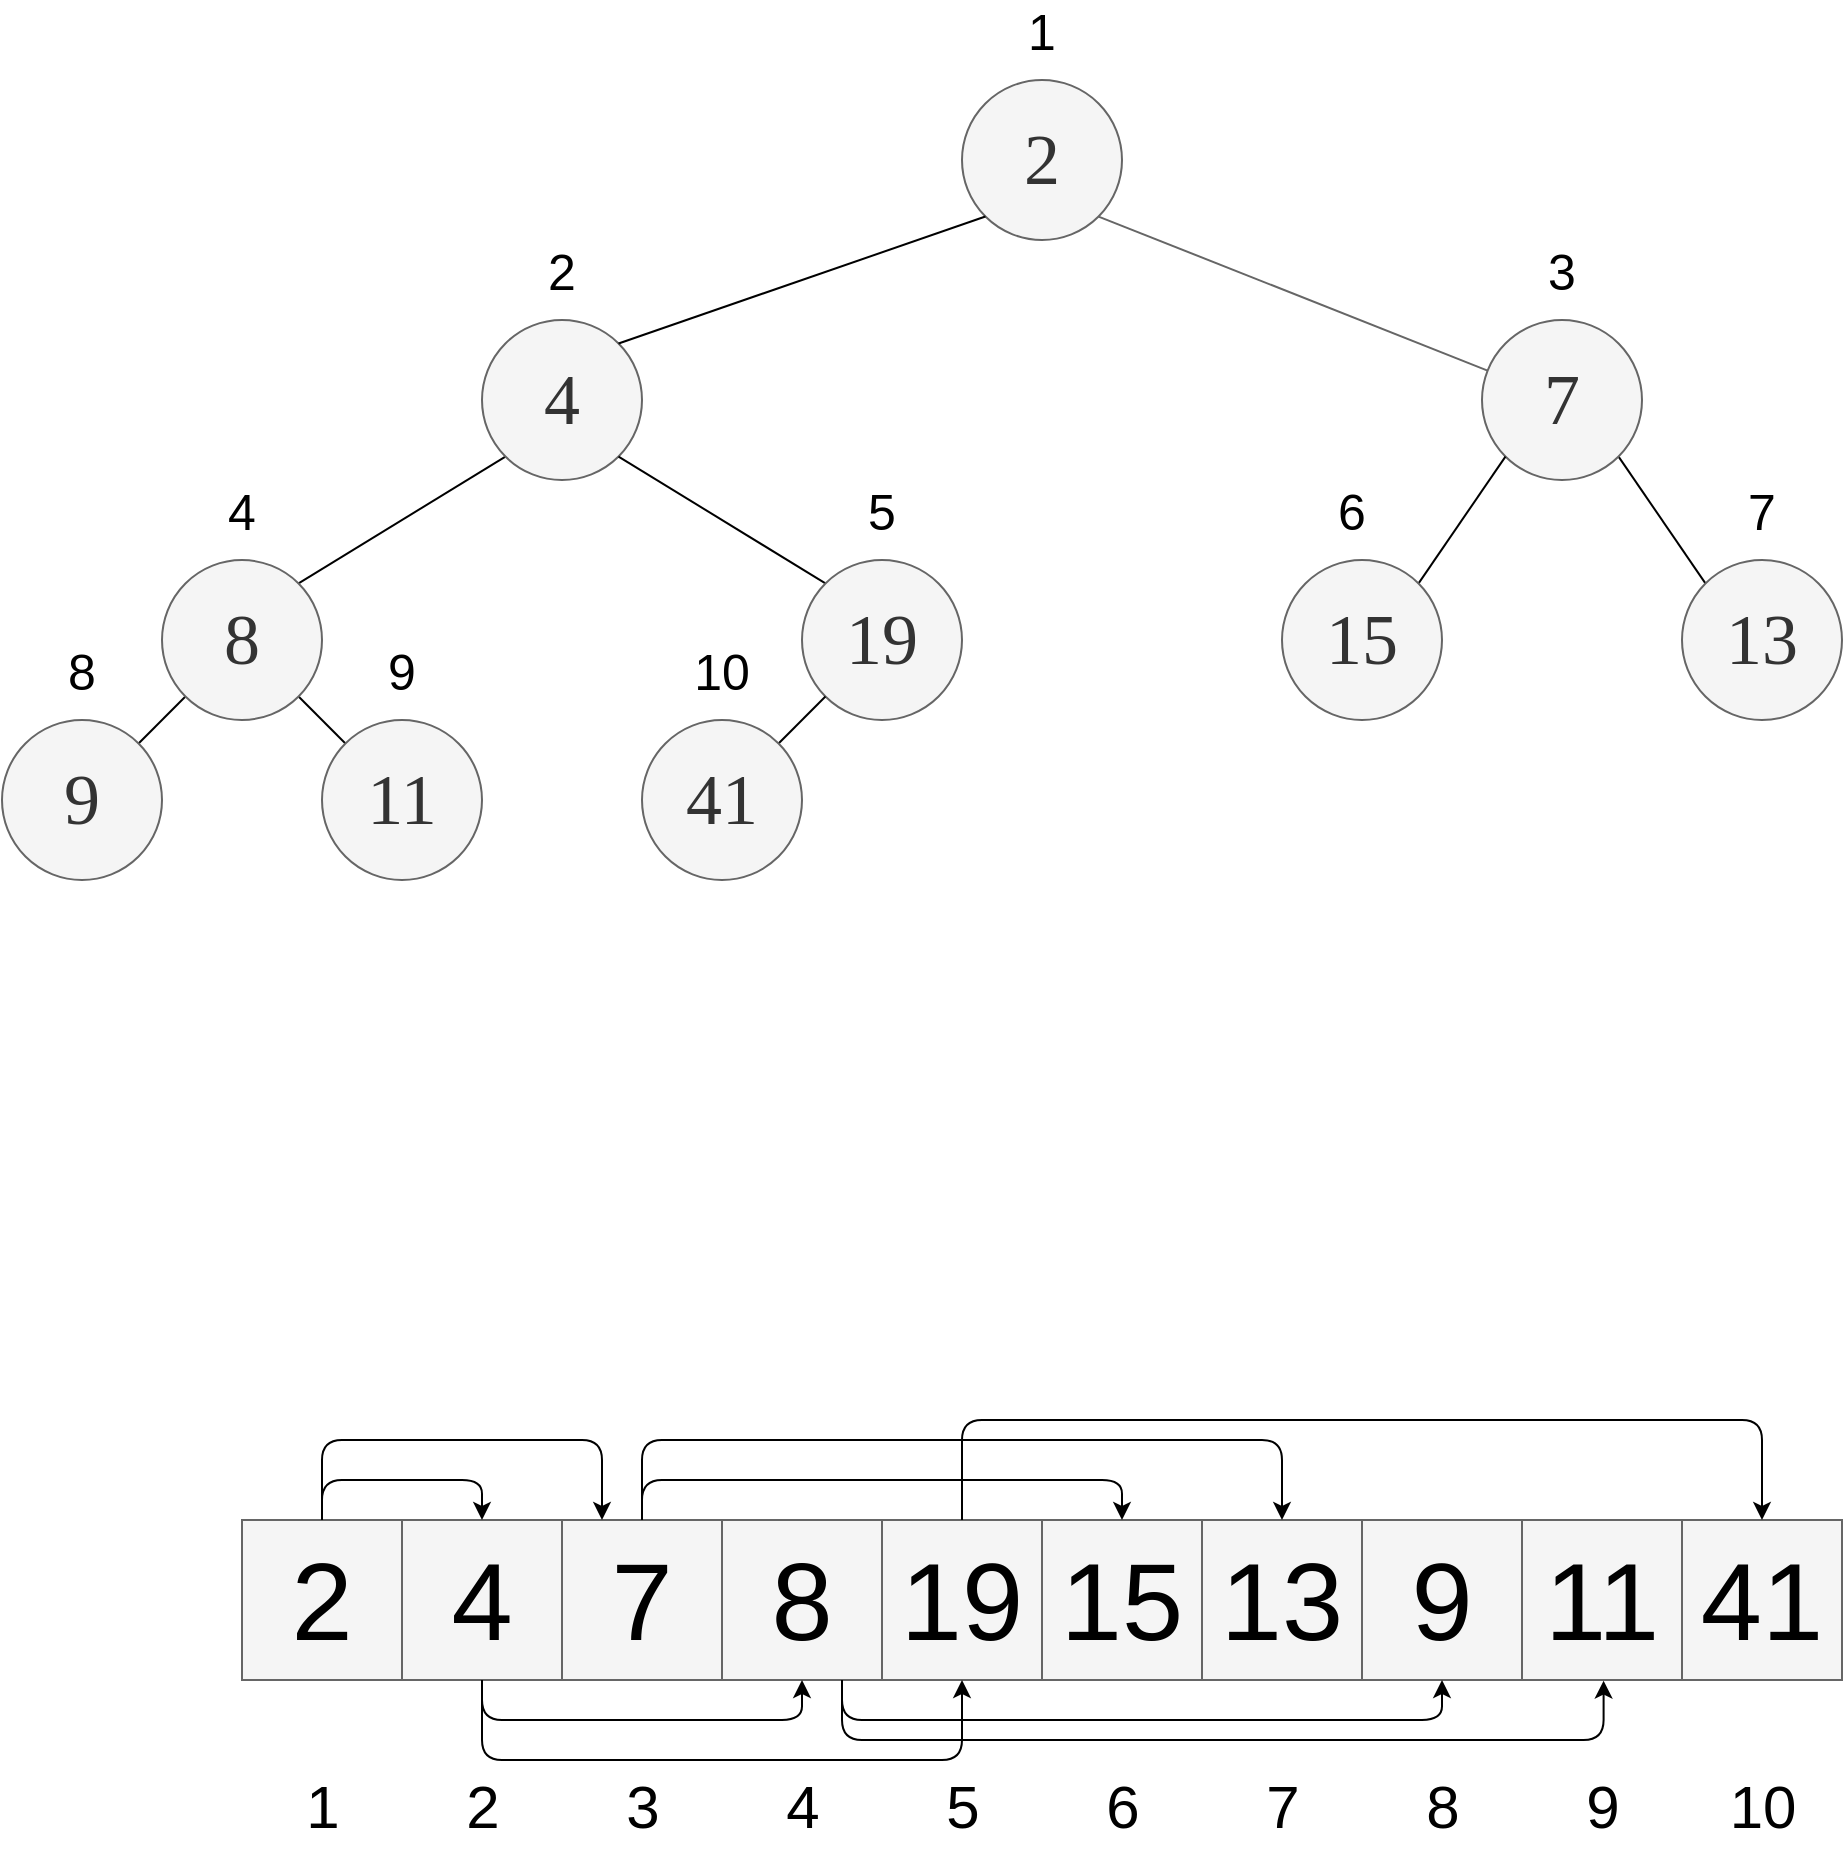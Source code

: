 <mxfile version="24.8.0">
  <diagram name="Page-1" id="sp3Dmw4lJcXoA3HooRZM">
    <mxGraphModel dx="1041" dy="973" grid="1" gridSize="10" guides="1" tooltips="1" connect="1" arrows="1" fold="1" page="1" pageScale="1" pageWidth="1654" pageHeight="2336" math="0" shadow="0">
      <root>
        <mxCell id="0" />
        <mxCell id="1" parent="0" />
        <mxCell id="R22fCnHGFZq9iobNYwOA-1" value="&lt;font face=&quot;Verdana&quot; style=&quot;font-size: 36px;&quot;&gt;2&lt;/font&gt;" style="ellipse;whiteSpace=wrap;html=1;aspect=fixed;fillColor=#f5f5f5;strokeColor=#666666;fontColor=#333333;" vertex="1" parent="1">
          <mxGeometry x="640" y="280" width="80" height="80" as="geometry" />
        </mxCell>
        <mxCell id="R22fCnHGFZq9iobNYwOA-31" style="rounded=0;orthogonalLoop=1;jettySize=auto;html=1;exitX=0;exitY=1;exitDx=0;exitDy=0;entryX=1;entryY=0;entryDx=0;entryDy=0;endArrow=none;endFill=0;" edge="1" parent="1" source="R22fCnHGFZq9iobNYwOA-2" target="R22fCnHGFZq9iobNYwOA-22">
          <mxGeometry relative="1" as="geometry" />
        </mxCell>
        <mxCell id="R22fCnHGFZq9iobNYwOA-2" value="&lt;font face=&quot;Verdana&quot; style=&quot;font-size: 36px;&quot;&gt;4&lt;/font&gt;" style="ellipse;whiteSpace=wrap;html=1;aspect=fixed;fillColor=#f5f5f5;strokeColor=#666666;fontColor=#333333;" vertex="1" parent="1">
          <mxGeometry x="400" y="400" width="80" height="80" as="geometry" />
        </mxCell>
        <mxCell id="R22fCnHGFZq9iobNYwOA-28" style="rounded=0;orthogonalLoop=1;jettySize=auto;html=1;exitX=1;exitY=1;exitDx=0;exitDy=0;entryX=0;entryY=0;entryDx=0;entryDy=0;endArrow=none;endFill=0;" edge="1" parent="1" source="R22fCnHGFZq9iobNYwOA-4" target="R22fCnHGFZq9iobNYwOA-18">
          <mxGeometry relative="1" as="geometry" />
        </mxCell>
        <mxCell id="R22fCnHGFZq9iobNYwOA-4" value="&lt;font face=&quot;Verdana&quot; style=&quot;font-size: 36px;&quot;&gt;7&lt;/font&gt;" style="ellipse;whiteSpace=wrap;html=1;aspect=fixed;fillColor=#f5f5f5;strokeColor=#666666;fontColor=#333333;" vertex="1" parent="1">
          <mxGeometry x="900" y="400" width="80" height="80" as="geometry" />
        </mxCell>
        <mxCell id="R22fCnHGFZq9iobNYwOA-5" value="" style="endArrow=none;html=1;rounded=0;entryX=1;entryY=1;entryDx=0;entryDy=0;fillColor=#f5f5f5;strokeColor=#666666;" edge="1" parent="1" source="R22fCnHGFZq9iobNYwOA-4" target="R22fCnHGFZq9iobNYwOA-1">
          <mxGeometry width="50" height="50" relative="1" as="geometry">
            <mxPoint x="578" y="432" as="sourcePoint" />
            <mxPoint x="642" y="368" as="targetPoint" />
          </mxGeometry>
        </mxCell>
        <mxCell id="R22fCnHGFZq9iobNYwOA-35" style="rounded=0;orthogonalLoop=1;jettySize=auto;html=1;exitX=0;exitY=0;exitDx=0;exitDy=0;entryX=1;entryY=1;entryDx=0;entryDy=0;endArrow=none;endFill=0;" edge="1" parent="1" source="R22fCnHGFZq9iobNYwOA-7" target="R22fCnHGFZq9iobNYwOA-2">
          <mxGeometry relative="1" as="geometry" />
        </mxCell>
        <mxCell id="R22fCnHGFZq9iobNYwOA-7" value="&lt;font face=&quot;Verdana&quot; style=&quot;font-size: 36px;&quot;&gt;19&lt;/font&gt;" style="ellipse;whiteSpace=wrap;html=1;aspect=fixed;fillColor=#f5f5f5;strokeColor=#666666;fontColor=#333333;" vertex="1" parent="1">
          <mxGeometry x="560" y="520" width="80" height="80" as="geometry" />
        </mxCell>
        <mxCell id="R22fCnHGFZq9iobNYwOA-27" style="rounded=0;orthogonalLoop=1;jettySize=auto;html=1;exitX=1;exitY=0;exitDx=0;exitDy=0;entryX=0;entryY=1;entryDx=0;entryDy=0;strokeColor=default;endArrow=none;endFill=0;" edge="1" parent="1" source="R22fCnHGFZq9iobNYwOA-8" target="R22fCnHGFZq9iobNYwOA-4">
          <mxGeometry relative="1" as="geometry" />
        </mxCell>
        <mxCell id="R22fCnHGFZq9iobNYwOA-8" value="&lt;font face=&quot;Verdana&quot; style=&quot;font-size: 36px;&quot;&gt;15&lt;/font&gt;" style="ellipse;whiteSpace=wrap;html=1;aspect=fixed;fillColor=#f5f5f5;strokeColor=#666666;fontColor=#333333;" vertex="1" parent="1">
          <mxGeometry x="800" y="520" width="80" height="80" as="geometry" />
        </mxCell>
        <mxCell id="R22fCnHGFZq9iobNYwOA-12" value="" style="endArrow=none;html=1;rounded=0;exitX=1;exitY=0;exitDx=0;exitDy=0;entryX=0;entryY=1;entryDx=0;entryDy=0;" edge="1" parent="1" source="R22fCnHGFZq9iobNYwOA-2" target="R22fCnHGFZq9iobNYwOA-1">
          <mxGeometry width="50" height="50" relative="1" as="geometry">
            <mxPoint x="330" y="691.72" as="sourcePoint" />
            <mxPoint x="511.716" y="590.004" as="targetPoint" />
          </mxGeometry>
        </mxCell>
        <mxCell id="R22fCnHGFZq9iobNYwOA-18" value="&lt;font face=&quot;Verdana&quot; style=&quot;font-size: 36px;&quot;&gt;13&lt;/font&gt;" style="ellipse;whiteSpace=wrap;html=1;aspect=fixed;fillColor=#f5f5f5;strokeColor=#666666;fontColor=#333333;" vertex="1" parent="1">
          <mxGeometry x="1000" y="520" width="80" height="80" as="geometry" />
        </mxCell>
        <mxCell id="R22fCnHGFZq9iobNYwOA-34" style="rounded=0;orthogonalLoop=1;jettySize=auto;html=1;exitX=1;exitY=0;exitDx=0;exitDy=0;entryX=0;entryY=1;entryDx=0;entryDy=0;endArrow=none;endFill=0;" edge="1" parent="1" source="R22fCnHGFZq9iobNYwOA-19" target="R22fCnHGFZq9iobNYwOA-7">
          <mxGeometry relative="1" as="geometry" />
        </mxCell>
        <mxCell id="R22fCnHGFZq9iobNYwOA-19" value="&lt;font face=&quot;Verdana&quot; style=&quot;font-size: 36px;&quot;&gt;41&lt;/font&gt;" style="ellipse;whiteSpace=wrap;html=1;aspect=fixed;fillColor=#f5f5f5;strokeColor=#666666;fontColor=#333333;" vertex="1" parent="1">
          <mxGeometry x="480" y="600" width="80" height="80" as="geometry" />
        </mxCell>
        <mxCell id="R22fCnHGFZq9iobNYwOA-32" style="rounded=0;orthogonalLoop=1;jettySize=auto;html=1;exitX=0;exitY=1;exitDx=0;exitDy=0;entryX=1;entryY=0;entryDx=0;entryDy=0;endArrow=none;endFill=0;" edge="1" parent="1" source="R22fCnHGFZq9iobNYwOA-22" target="R22fCnHGFZq9iobNYwOA-23">
          <mxGeometry relative="1" as="geometry" />
        </mxCell>
        <mxCell id="R22fCnHGFZq9iobNYwOA-33" style="rounded=0;orthogonalLoop=1;jettySize=auto;html=1;exitX=1;exitY=1;exitDx=0;exitDy=0;entryX=0;entryY=0;entryDx=0;entryDy=0;endArrow=none;endFill=0;" edge="1" parent="1" source="R22fCnHGFZq9iobNYwOA-22" target="R22fCnHGFZq9iobNYwOA-24">
          <mxGeometry relative="1" as="geometry" />
        </mxCell>
        <mxCell id="R22fCnHGFZq9iobNYwOA-22" value="&lt;font face=&quot;Verdana&quot; style=&quot;font-size: 36px;&quot;&gt;8&lt;/font&gt;" style="ellipse;whiteSpace=wrap;html=1;aspect=fixed;fillColor=#f5f5f5;strokeColor=#666666;fontColor=#333333;" vertex="1" parent="1">
          <mxGeometry x="240" y="520" width="80" height="80" as="geometry" />
        </mxCell>
        <mxCell id="R22fCnHGFZq9iobNYwOA-23" value="&lt;font face=&quot;Verdana&quot; style=&quot;font-size: 36px;&quot;&gt;9&lt;/font&gt;" style="ellipse;whiteSpace=wrap;html=1;aspect=fixed;fillColor=#f5f5f5;strokeColor=#666666;fontColor=#333333;" vertex="1" parent="1">
          <mxGeometry x="160" y="600" width="80" height="80" as="geometry" />
        </mxCell>
        <mxCell id="R22fCnHGFZq9iobNYwOA-24" value="&lt;font face=&quot;Verdana&quot; style=&quot;font-size: 36px;&quot;&gt;11&lt;/font&gt;" style="ellipse;whiteSpace=wrap;html=1;aspect=fixed;fillColor=#f5f5f5;strokeColor=#666666;fontColor=#333333;" vertex="1" parent="1">
          <mxGeometry x="320" y="600" width="80" height="80" as="geometry" />
        </mxCell>
        <mxCell id="R22fCnHGFZq9iobNYwOA-36" value="&lt;font style=&quot;font-size: 25px;&quot;&gt;1&lt;/font&gt;" style="text;strokeColor=none;align=center;fillColor=none;html=1;verticalAlign=middle;whiteSpace=wrap;rounded=0;fontSize=25;" vertex="1" parent="1">
          <mxGeometry x="665" y="240" width="30" height="30" as="geometry" />
        </mxCell>
        <mxCell id="R22fCnHGFZq9iobNYwOA-37" value="&lt;font style=&quot;font-size: 25px;&quot;&gt;2&lt;/font&gt;" style="text;strokeColor=none;align=center;fillColor=none;html=1;verticalAlign=middle;whiteSpace=wrap;rounded=0;fontSize=25;" vertex="1" parent="1">
          <mxGeometry x="425" y="360" width="30" height="30" as="geometry" />
        </mxCell>
        <mxCell id="R22fCnHGFZq9iobNYwOA-38" value="&lt;font style=&quot;font-size: 25px;&quot;&gt;3&lt;/font&gt;" style="text;strokeColor=none;align=center;fillColor=none;html=1;verticalAlign=middle;whiteSpace=wrap;rounded=0;fontSize=25;" vertex="1" parent="1">
          <mxGeometry x="925" y="360" width="30" height="30" as="geometry" />
        </mxCell>
        <mxCell id="R22fCnHGFZq9iobNYwOA-39" value="&lt;font style=&quot;font-size: 25px;&quot;&gt;4&lt;/font&gt;" style="text;strokeColor=none;align=center;fillColor=none;html=1;verticalAlign=middle;whiteSpace=wrap;rounded=0;fontSize=25;" vertex="1" parent="1">
          <mxGeometry x="265" y="480" width="30" height="30" as="geometry" />
        </mxCell>
        <mxCell id="R22fCnHGFZq9iobNYwOA-40" value="&lt;font style=&quot;font-size: 25px;&quot;&gt;5&lt;/font&gt;" style="text;strokeColor=none;align=center;fillColor=none;html=1;verticalAlign=middle;whiteSpace=wrap;rounded=0;fontSize=25;" vertex="1" parent="1">
          <mxGeometry x="585" y="480" width="30" height="30" as="geometry" />
        </mxCell>
        <mxCell id="R22fCnHGFZq9iobNYwOA-41" value="&lt;font style=&quot;font-size: 25px;&quot;&gt;6&lt;/font&gt;" style="text;strokeColor=none;align=center;fillColor=none;html=1;verticalAlign=middle;whiteSpace=wrap;rounded=0;fontSize=25;" vertex="1" parent="1">
          <mxGeometry x="820" y="480" width="30" height="30" as="geometry" />
        </mxCell>
        <mxCell id="R22fCnHGFZq9iobNYwOA-42" value="&lt;font style=&quot;font-size: 25px;&quot;&gt;7&lt;/font&gt;" style="text;strokeColor=none;align=center;fillColor=none;html=1;verticalAlign=middle;whiteSpace=wrap;rounded=0;fontSize=25;" vertex="1" parent="1">
          <mxGeometry x="1025" y="480" width="30" height="30" as="geometry" />
        </mxCell>
        <mxCell id="R22fCnHGFZq9iobNYwOA-43" value="&lt;font style=&quot;font-size: 25px;&quot;&gt;8&lt;/font&gt;" style="text;strokeColor=none;align=center;fillColor=none;html=1;verticalAlign=middle;whiteSpace=wrap;rounded=0;fontSize=25;" vertex="1" parent="1">
          <mxGeometry x="185" y="560" width="30" height="30" as="geometry" />
        </mxCell>
        <mxCell id="R22fCnHGFZq9iobNYwOA-44" value="&lt;font style=&quot;font-size: 25px;&quot;&gt;9&lt;/font&gt;" style="text;strokeColor=none;align=center;fillColor=none;html=1;verticalAlign=middle;whiteSpace=wrap;rounded=0;fontSize=25;" vertex="1" parent="1">
          <mxGeometry x="345" y="560" width="30" height="30" as="geometry" />
        </mxCell>
        <mxCell id="R22fCnHGFZq9iobNYwOA-45" value="&lt;font style=&quot;font-size: 25px;&quot;&gt;10&lt;/font&gt;" style="text;strokeColor=none;align=center;fillColor=none;html=1;verticalAlign=middle;whiteSpace=wrap;rounded=0;fontSize=25;" vertex="1" parent="1">
          <mxGeometry x="505" y="560" width="30" height="30" as="geometry" />
        </mxCell>
        <mxCell id="R22fCnHGFZq9iobNYwOA-63" value="" style="group" vertex="1" connectable="0" parent="1">
          <mxGeometry x="280" y="1000" width="80" height="130" as="geometry" />
        </mxCell>
        <mxCell id="R22fCnHGFZq9iobNYwOA-53" value="" style="group" vertex="1" connectable="0" parent="R22fCnHGFZq9iobNYwOA-63">
          <mxGeometry width="80" height="80" as="geometry" />
        </mxCell>
        <mxCell id="R22fCnHGFZq9iobNYwOA-48" value="" style="verticalLabelPosition=bottom;verticalAlign=top;html=1;shape=mxgraph.basic.rect;fillColor2=none;strokeWidth=1;size=20;indent=5;fillColor=#f5f5f5;fontColor=#333333;strokeColor=#666666;" vertex="1" parent="R22fCnHGFZq9iobNYwOA-53">
          <mxGeometry width="80" height="80" as="geometry" />
        </mxCell>
        <mxCell id="R22fCnHGFZq9iobNYwOA-52" value="&lt;font style=&quot;font-size: 55px;&quot;&gt;2&lt;/font&gt;" style="text;strokeColor=none;align=center;fillColor=none;html=1;verticalAlign=middle;whiteSpace=wrap;rounded=0;fontSize=40;" vertex="1" parent="R22fCnHGFZq9iobNYwOA-53">
          <mxGeometry width="80" height="80" as="geometry" />
        </mxCell>
        <mxCell id="R22fCnHGFZq9iobNYwOA-69" value="" style="group" vertex="1" connectable="0" parent="1">
          <mxGeometry x="360" y="1000" width="80" height="130" as="geometry" />
        </mxCell>
        <mxCell id="R22fCnHGFZq9iobNYwOA-70" value="" style="group" vertex="1" connectable="0" parent="R22fCnHGFZq9iobNYwOA-69">
          <mxGeometry width="80" height="80" as="geometry" />
        </mxCell>
        <mxCell id="R22fCnHGFZq9iobNYwOA-71" value="" style="verticalLabelPosition=bottom;verticalAlign=top;html=1;shape=mxgraph.basic.rect;fillColor2=none;strokeWidth=1;size=20;indent=5;fillColor=#f5f5f5;fontColor=#333333;strokeColor=#666666;" vertex="1" parent="R22fCnHGFZq9iobNYwOA-70">
          <mxGeometry width="80" height="80" as="geometry" />
        </mxCell>
        <mxCell id="R22fCnHGFZq9iobNYwOA-72" value="&lt;font style=&quot;font-size: 55px;&quot;&gt;4&lt;/font&gt;" style="text;strokeColor=none;align=center;fillColor=none;html=1;verticalAlign=middle;whiteSpace=wrap;rounded=0;fontSize=40;" vertex="1" parent="R22fCnHGFZq9iobNYwOA-70">
          <mxGeometry width="80" height="80" as="geometry" />
        </mxCell>
        <mxCell id="R22fCnHGFZq9iobNYwOA-74" value="" style="group" vertex="1" connectable="0" parent="1">
          <mxGeometry x="440" y="1000" width="80" height="130" as="geometry" />
        </mxCell>
        <mxCell id="R22fCnHGFZq9iobNYwOA-75" value="" style="group" vertex="1" connectable="0" parent="R22fCnHGFZq9iobNYwOA-74">
          <mxGeometry width="80" height="80" as="geometry" />
        </mxCell>
        <mxCell id="R22fCnHGFZq9iobNYwOA-76" value="" style="verticalLabelPosition=bottom;verticalAlign=top;html=1;shape=mxgraph.basic.rect;fillColor2=none;strokeWidth=1;size=20;indent=5;fillColor=#f5f5f5;fontColor=#333333;strokeColor=#666666;" vertex="1" parent="R22fCnHGFZq9iobNYwOA-75">
          <mxGeometry width="80" height="80" as="geometry" />
        </mxCell>
        <mxCell id="R22fCnHGFZq9iobNYwOA-77" value="&lt;font style=&quot;font-size: 55px;&quot;&gt;7&lt;/font&gt;" style="text;strokeColor=none;align=center;fillColor=none;html=1;verticalAlign=middle;whiteSpace=wrap;rounded=0;fontSize=40;" vertex="1" parent="R22fCnHGFZq9iobNYwOA-75">
          <mxGeometry width="80" height="80" as="geometry" />
        </mxCell>
        <mxCell id="R22fCnHGFZq9iobNYwOA-79" value="" style="group" vertex="1" connectable="0" parent="1">
          <mxGeometry x="520" y="1000" width="80" height="130" as="geometry" />
        </mxCell>
        <mxCell id="R22fCnHGFZq9iobNYwOA-80" value="" style="group" vertex="1" connectable="0" parent="R22fCnHGFZq9iobNYwOA-79">
          <mxGeometry width="80" height="80" as="geometry" />
        </mxCell>
        <mxCell id="R22fCnHGFZq9iobNYwOA-81" value="" style="verticalLabelPosition=bottom;verticalAlign=top;html=1;shape=mxgraph.basic.rect;fillColor2=none;strokeWidth=1;size=20;indent=5;fillColor=#f5f5f5;fontColor=#333333;strokeColor=#666666;" vertex="1" parent="R22fCnHGFZq9iobNYwOA-80">
          <mxGeometry width="80" height="80" as="geometry" />
        </mxCell>
        <mxCell id="R22fCnHGFZq9iobNYwOA-82" value="&lt;font style=&quot;font-size: 55px;&quot;&gt;8&lt;/font&gt;" style="text;strokeColor=none;align=center;fillColor=none;html=1;verticalAlign=middle;whiteSpace=wrap;rounded=0;fontSize=40;" vertex="1" parent="R22fCnHGFZq9iobNYwOA-80">
          <mxGeometry width="80" height="80" as="geometry" />
        </mxCell>
        <mxCell id="R22fCnHGFZq9iobNYwOA-84" value="" style="group" vertex="1" connectable="0" parent="1">
          <mxGeometry x="600" y="1000" width="80" height="130" as="geometry" />
        </mxCell>
        <mxCell id="R22fCnHGFZq9iobNYwOA-85" value="" style="group" vertex="1" connectable="0" parent="R22fCnHGFZq9iobNYwOA-84">
          <mxGeometry width="80" height="80" as="geometry" />
        </mxCell>
        <mxCell id="R22fCnHGFZq9iobNYwOA-86" value="" style="verticalLabelPosition=bottom;verticalAlign=top;html=1;shape=mxgraph.basic.rect;fillColor2=none;strokeWidth=1;size=20;indent=5;fillColor=#f5f5f5;fontColor=#333333;strokeColor=#666666;" vertex="1" parent="R22fCnHGFZq9iobNYwOA-85">
          <mxGeometry width="80" height="80" as="geometry" />
        </mxCell>
        <mxCell id="R22fCnHGFZq9iobNYwOA-87" value="&lt;font style=&quot;font-size: 55px;&quot;&gt;19&lt;/font&gt;" style="text;strokeColor=none;align=center;fillColor=none;html=1;verticalAlign=middle;whiteSpace=wrap;rounded=0;fontSize=40;" vertex="1" parent="R22fCnHGFZq9iobNYwOA-85">
          <mxGeometry width="80" height="80" as="geometry" />
        </mxCell>
        <mxCell id="R22fCnHGFZq9iobNYwOA-89" value="" style="group" vertex="1" connectable="0" parent="1">
          <mxGeometry x="680" y="1000" width="80" height="130" as="geometry" />
        </mxCell>
        <mxCell id="R22fCnHGFZq9iobNYwOA-90" value="" style="group" vertex="1" connectable="0" parent="R22fCnHGFZq9iobNYwOA-89">
          <mxGeometry width="80" height="80" as="geometry" />
        </mxCell>
        <mxCell id="R22fCnHGFZq9iobNYwOA-91" value="" style="verticalLabelPosition=bottom;verticalAlign=top;html=1;shape=mxgraph.basic.rect;fillColor2=none;strokeWidth=1;size=20;indent=5;fillColor=#f5f5f5;fontColor=#333333;strokeColor=#666666;" vertex="1" parent="R22fCnHGFZq9iobNYwOA-90">
          <mxGeometry width="80" height="80" as="geometry" />
        </mxCell>
        <mxCell id="R22fCnHGFZq9iobNYwOA-92" value="&lt;font style=&quot;font-size: 55px;&quot;&gt;15&lt;/font&gt;" style="text;strokeColor=none;align=center;fillColor=none;html=1;verticalAlign=middle;whiteSpace=wrap;rounded=0;fontSize=40;" vertex="1" parent="R22fCnHGFZq9iobNYwOA-90">
          <mxGeometry width="80" height="80" as="geometry" />
        </mxCell>
        <mxCell id="R22fCnHGFZq9iobNYwOA-94" value="" style="group" vertex="1" connectable="0" parent="1">
          <mxGeometry x="760" y="1000" width="80" height="130" as="geometry" />
        </mxCell>
        <mxCell id="R22fCnHGFZq9iobNYwOA-95" value="" style="group" vertex="1" connectable="0" parent="R22fCnHGFZq9iobNYwOA-94">
          <mxGeometry width="80" height="80" as="geometry" />
        </mxCell>
        <mxCell id="R22fCnHGFZq9iobNYwOA-96" value="" style="verticalLabelPosition=bottom;verticalAlign=top;html=1;shape=mxgraph.basic.rect;fillColor2=none;strokeWidth=1;size=20;indent=5;fillColor=#f5f5f5;fontColor=#333333;strokeColor=#666666;" vertex="1" parent="R22fCnHGFZq9iobNYwOA-95">
          <mxGeometry width="80" height="80" as="geometry" />
        </mxCell>
        <mxCell id="R22fCnHGFZq9iobNYwOA-97" value="&lt;font style=&quot;font-size: 55px;&quot;&gt;13&lt;/font&gt;" style="text;strokeColor=none;align=center;fillColor=none;html=1;verticalAlign=middle;whiteSpace=wrap;rounded=0;fontSize=40;" vertex="1" parent="R22fCnHGFZq9iobNYwOA-95">
          <mxGeometry width="80" height="80" as="geometry" />
        </mxCell>
        <mxCell id="R22fCnHGFZq9iobNYwOA-99" value="" style="group" vertex="1" connectable="0" parent="1">
          <mxGeometry x="840" y="1000" width="80" height="130" as="geometry" />
        </mxCell>
        <mxCell id="R22fCnHGFZq9iobNYwOA-100" value="" style="group" vertex="1" connectable="0" parent="R22fCnHGFZq9iobNYwOA-99">
          <mxGeometry width="80" height="80" as="geometry" />
        </mxCell>
        <mxCell id="R22fCnHGFZq9iobNYwOA-101" value="" style="verticalLabelPosition=bottom;verticalAlign=top;html=1;shape=mxgraph.basic.rect;fillColor2=none;strokeWidth=1;size=20;indent=5;fillColor=#f5f5f5;fontColor=#333333;strokeColor=#666666;" vertex="1" parent="R22fCnHGFZq9iobNYwOA-100">
          <mxGeometry width="80" height="80" as="geometry" />
        </mxCell>
        <mxCell id="R22fCnHGFZq9iobNYwOA-102" value="&lt;font style=&quot;font-size: 55px;&quot;&gt;9&lt;/font&gt;" style="text;strokeColor=none;align=center;fillColor=none;html=1;verticalAlign=middle;whiteSpace=wrap;rounded=0;fontSize=40;" vertex="1" parent="R22fCnHGFZq9iobNYwOA-100">
          <mxGeometry width="80" height="80" as="geometry" />
        </mxCell>
        <mxCell id="R22fCnHGFZq9iobNYwOA-104" value="" style="group" vertex="1" connectable="0" parent="1">
          <mxGeometry x="920" y="1000" width="80" height="130" as="geometry" />
        </mxCell>
        <mxCell id="R22fCnHGFZq9iobNYwOA-105" value="" style="group" vertex="1" connectable="0" parent="R22fCnHGFZq9iobNYwOA-104">
          <mxGeometry width="80" height="80" as="geometry" />
        </mxCell>
        <mxCell id="R22fCnHGFZq9iobNYwOA-106" value="" style="verticalLabelPosition=bottom;verticalAlign=top;html=1;shape=mxgraph.basic.rect;fillColor2=none;strokeWidth=1;size=20;indent=5;fillColor=#f5f5f5;fontColor=#333333;strokeColor=#666666;" vertex="1" parent="R22fCnHGFZq9iobNYwOA-105">
          <mxGeometry width="80" height="80" as="geometry" />
        </mxCell>
        <mxCell id="R22fCnHGFZq9iobNYwOA-107" value="&lt;font style=&quot;font-size: 55px;&quot;&gt;11&lt;/font&gt;" style="text;strokeColor=none;align=center;fillColor=none;html=1;verticalAlign=middle;whiteSpace=wrap;rounded=0;fontSize=40;" vertex="1" parent="R22fCnHGFZq9iobNYwOA-105">
          <mxGeometry width="80" height="80" as="geometry" />
        </mxCell>
        <mxCell id="R22fCnHGFZq9iobNYwOA-109" value="" style="group" vertex="1" connectable="0" parent="1">
          <mxGeometry x="1000" y="1000" width="80" height="130" as="geometry" />
        </mxCell>
        <mxCell id="R22fCnHGFZq9iobNYwOA-110" value="" style="group" vertex="1" connectable="0" parent="R22fCnHGFZq9iobNYwOA-109">
          <mxGeometry width="80" height="80" as="geometry" />
        </mxCell>
        <mxCell id="R22fCnHGFZq9iobNYwOA-111" value="" style="verticalLabelPosition=bottom;verticalAlign=top;html=1;shape=mxgraph.basic.rect;fillColor2=none;strokeWidth=1;size=20;indent=5;fillColor=#f5f5f5;fontColor=#333333;strokeColor=#666666;" vertex="1" parent="R22fCnHGFZq9iobNYwOA-110">
          <mxGeometry width="80" height="80" as="geometry" />
        </mxCell>
        <mxCell id="R22fCnHGFZq9iobNYwOA-112" value="&lt;font style=&quot;font-size: 55px;&quot;&gt;41&lt;/font&gt;" style="text;strokeColor=none;align=center;fillColor=none;html=1;verticalAlign=middle;whiteSpace=wrap;rounded=0;fontSize=40;" vertex="1" parent="R22fCnHGFZq9iobNYwOA-110">
          <mxGeometry width="80" height="80" as="geometry" />
        </mxCell>
        <mxCell id="R22fCnHGFZq9iobNYwOA-115" style="edgeStyle=orthogonalEdgeStyle;rounded=1;orthogonalLoop=1;jettySize=auto;html=1;exitX=0.5;exitY=0;exitDx=0;exitDy=0;entryX=0.5;entryY=0;entryDx=0;entryDy=0;curved=0;" edge="1" parent="1" source="R22fCnHGFZq9iobNYwOA-52" target="R22fCnHGFZq9iobNYwOA-72">
          <mxGeometry relative="1" as="geometry" />
        </mxCell>
        <mxCell id="R22fCnHGFZq9iobNYwOA-118" style="edgeStyle=orthogonalEdgeStyle;rounded=1;orthogonalLoop=1;jettySize=auto;html=1;exitX=0.5;exitY=0;exitDx=0;exitDy=0;curved=0;entryX=0.25;entryY=0;entryDx=0;entryDy=0;" edge="1" parent="1" source="R22fCnHGFZq9iobNYwOA-52" target="R22fCnHGFZq9iobNYwOA-77">
          <mxGeometry relative="1" as="geometry">
            <mxPoint x="460" y="1000" as="targetPoint" />
            <Array as="points">
              <mxPoint x="320" y="960" />
              <mxPoint x="460" y="960" />
            </Array>
          </mxGeometry>
        </mxCell>
        <mxCell id="R22fCnHGFZq9iobNYwOA-73" value="&lt;span style=&quot;font-size: 30px;&quot;&gt;2&lt;/span&gt;" style="text;html=1;align=center;verticalAlign=middle;resizable=0;points=[];autosize=1;strokeColor=none;fillColor=none;" vertex="1" parent="1">
          <mxGeometry x="380" y="1118" width="40" height="50" as="geometry" />
        </mxCell>
        <mxCell id="R22fCnHGFZq9iobNYwOA-78" value="&lt;font style=&quot;font-size: 30px;&quot;&gt;3&lt;/font&gt;" style="text;html=1;align=center;verticalAlign=middle;resizable=0;points=[];autosize=1;strokeColor=none;fillColor=none;" vertex="1" parent="1">
          <mxGeometry x="460" y="1118" width="40" height="50" as="geometry" />
        </mxCell>
        <mxCell id="R22fCnHGFZq9iobNYwOA-58" value="&lt;font style=&quot;font-size: 30px;&quot;&gt;1&lt;/font&gt;" style="text;html=1;align=center;verticalAlign=middle;resizable=0;points=[];autosize=1;strokeColor=none;fillColor=none;" vertex="1" parent="1">
          <mxGeometry x="300" y="1118" width="40" height="50" as="geometry" />
        </mxCell>
        <mxCell id="R22fCnHGFZq9iobNYwOA-83" value="&lt;font style=&quot;font-size: 30px;&quot;&gt;4&lt;/font&gt;" style="text;html=1;align=center;verticalAlign=middle;resizable=0;points=[];autosize=1;strokeColor=none;fillColor=none;" vertex="1" parent="1">
          <mxGeometry x="540" y="1118" width="40" height="50" as="geometry" />
        </mxCell>
        <mxCell id="R22fCnHGFZq9iobNYwOA-88" value="&lt;font style=&quot;font-size: 30px;&quot;&gt;5&lt;/font&gt;" style="text;html=1;align=center;verticalAlign=middle;resizable=0;points=[];autosize=1;strokeColor=none;fillColor=none;" vertex="1" parent="1">
          <mxGeometry x="620" y="1118" width="40" height="50" as="geometry" />
        </mxCell>
        <mxCell id="R22fCnHGFZq9iobNYwOA-93" value="&lt;font style=&quot;font-size: 30px;&quot;&gt;6&lt;/font&gt;" style="text;html=1;align=center;verticalAlign=middle;resizable=0;points=[];autosize=1;strokeColor=none;fillColor=none;" vertex="1" parent="1">
          <mxGeometry x="700" y="1118" width="40" height="50" as="geometry" />
        </mxCell>
        <mxCell id="R22fCnHGFZq9iobNYwOA-98" value="&lt;font style=&quot;font-size: 30px;&quot;&gt;7&lt;/font&gt;" style="text;html=1;align=center;verticalAlign=middle;resizable=0;points=[];autosize=1;strokeColor=none;fillColor=none;" vertex="1" parent="1">
          <mxGeometry x="780" y="1118" width="40" height="50" as="geometry" />
        </mxCell>
        <mxCell id="R22fCnHGFZq9iobNYwOA-103" value="&lt;font style=&quot;font-size: 30px;&quot;&gt;8&lt;/font&gt;" style="text;html=1;align=center;verticalAlign=middle;resizable=0;points=[];autosize=1;strokeColor=none;fillColor=none;" vertex="1" parent="1">
          <mxGeometry x="860" y="1118" width="40" height="50" as="geometry" />
        </mxCell>
        <mxCell id="R22fCnHGFZq9iobNYwOA-108" value="&lt;font style=&quot;font-size: 30px;&quot;&gt;9&lt;/font&gt;" style="text;html=1;align=center;verticalAlign=middle;resizable=0;points=[];autosize=1;strokeColor=none;fillColor=none;" vertex="1" parent="1">
          <mxGeometry x="940" y="1118" width="40" height="50" as="geometry" />
        </mxCell>
        <mxCell id="R22fCnHGFZq9iobNYwOA-113" value="&lt;font style=&quot;font-size: 30px;&quot;&gt;10&lt;/font&gt;" style="text;html=1;align=center;verticalAlign=middle;resizable=0;points=[];autosize=1;strokeColor=none;fillColor=none;" vertex="1" parent="1">
          <mxGeometry x="1010" y="1118" width="60" height="50" as="geometry" />
        </mxCell>
        <mxCell id="R22fCnHGFZq9iobNYwOA-122" style="edgeStyle=orthogonalEdgeStyle;rounded=1;orthogonalLoop=1;jettySize=auto;html=1;exitX=0.5;exitY=1;exitDx=0;exitDy=0;entryX=0.5;entryY=1;entryDx=0;entryDy=0;curved=0;" edge="1" parent="1" source="R22fCnHGFZq9iobNYwOA-72" target="R22fCnHGFZq9iobNYwOA-82">
          <mxGeometry relative="1" as="geometry" />
        </mxCell>
        <mxCell id="R22fCnHGFZq9iobNYwOA-123" style="edgeStyle=orthogonalEdgeStyle;rounded=1;orthogonalLoop=1;jettySize=auto;html=1;exitX=0.5;exitY=1;exitDx=0;exitDy=0;entryX=0.5;entryY=1;entryDx=0;entryDy=0;curved=0;" edge="1" parent="1" source="R22fCnHGFZq9iobNYwOA-72" target="R22fCnHGFZq9iobNYwOA-87">
          <mxGeometry relative="1" as="geometry">
            <Array as="points">
              <mxPoint x="400" y="1120" />
              <mxPoint x="640" y="1120" />
            </Array>
          </mxGeometry>
        </mxCell>
        <mxCell id="R22fCnHGFZq9iobNYwOA-128" style="edgeStyle=orthogonalEdgeStyle;rounded=1;orthogonalLoop=1;jettySize=auto;html=1;exitX=0.5;exitY=0;exitDx=0;exitDy=0;entryX=0.5;entryY=0;entryDx=0;entryDy=0;curved=0;" edge="1" parent="1" source="R22fCnHGFZq9iobNYwOA-77" target="R22fCnHGFZq9iobNYwOA-92">
          <mxGeometry relative="1" as="geometry">
            <mxPoint x="700" y="980" as="targetPoint" />
          </mxGeometry>
        </mxCell>
        <mxCell id="R22fCnHGFZq9iobNYwOA-129" style="edgeStyle=orthogonalEdgeStyle;rounded=1;orthogonalLoop=1;jettySize=auto;html=1;exitX=0.5;exitY=0;exitDx=0;exitDy=0;entryX=0.5;entryY=0;entryDx=0;entryDy=0;curved=0;" edge="1" parent="1" source="R22fCnHGFZq9iobNYwOA-77" target="R22fCnHGFZq9iobNYwOA-97">
          <mxGeometry relative="1" as="geometry">
            <Array as="points">
              <mxPoint x="480" y="960" />
              <mxPoint x="800" y="960" />
            </Array>
          </mxGeometry>
        </mxCell>
        <mxCell id="R22fCnHGFZq9iobNYwOA-133" style="edgeStyle=orthogonalEdgeStyle;rounded=1;orthogonalLoop=1;jettySize=auto;html=1;exitX=0.75;exitY=1;exitDx=0;exitDy=0;entryX=0.5;entryY=1;entryDx=0;entryDy=0;curved=0;" edge="1" parent="1" source="R22fCnHGFZq9iobNYwOA-82" target="R22fCnHGFZq9iobNYwOA-102">
          <mxGeometry relative="1" as="geometry" />
        </mxCell>
        <mxCell id="R22fCnHGFZq9iobNYwOA-134" style="edgeStyle=orthogonalEdgeStyle;rounded=1;orthogonalLoop=1;jettySize=auto;html=1;exitX=0.75;exitY=1;exitDx=0;exitDy=0;entryX=0.51;entryY=1.004;entryDx=0;entryDy=0;entryPerimeter=0;curved=0;" edge="1" parent="1" source="R22fCnHGFZq9iobNYwOA-82" target="R22fCnHGFZq9iobNYwOA-106">
          <mxGeometry relative="1" as="geometry">
            <Array as="points">
              <mxPoint x="580" y="1110" />
              <mxPoint x="961" y="1110" />
            </Array>
          </mxGeometry>
        </mxCell>
        <mxCell id="R22fCnHGFZq9iobNYwOA-135" style="edgeStyle=orthogonalEdgeStyle;rounded=1;orthogonalLoop=1;jettySize=auto;html=1;exitX=0.5;exitY=0;exitDx=0;exitDy=0;entryX=0.5;entryY=0;entryDx=0;entryDy=0;curved=0;" edge="1" parent="1" source="R22fCnHGFZq9iobNYwOA-87" target="R22fCnHGFZq9iobNYwOA-112">
          <mxGeometry relative="1" as="geometry">
            <Array as="points">
              <mxPoint x="640" y="950" />
              <mxPoint x="1040" y="950" />
            </Array>
          </mxGeometry>
        </mxCell>
      </root>
    </mxGraphModel>
  </diagram>
</mxfile>
